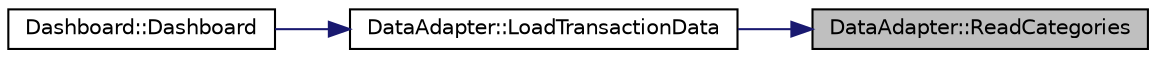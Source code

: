 digraph "DataAdapter::ReadCategories"
{
 // LATEX_PDF_SIZE
  edge [fontname="Helvetica",fontsize="10",labelfontname="Helvetica",labelfontsize="10"];
  node [fontname="Helvetica",fontsize="10",shape=record];
  rankdir="RL";
  Node1 [label="DataAdapter::ReadCategories",height=0.2,width=0.4,color="black", fillcolor="grey75", style="filled", fontcolor="black",tooltip="ReadCategories loads the category names that grouped by ref to the given QComboBox."];
  Node1 -> Node2 [dir="back",color="midnightblue",fontsize="10",style="solid",fontname="Helvetica"];
  Node2 [label="DataAdapter::LoadTransactionData",height=0.2,width=0.4,color="black", fillcolor="white", style="filled",URL="$class_data_adapter.html#a5bcb86f816305fd02bfd974e11a533f5",tooltip="LoadTransactionData loads all the transactions that are happen within the database."];
  Node2 -> Node3 [dir="back",color="midnightblue",fontsize="10",style="solid",fontname="Helvetica"];
  Node3 [label="Dashboard::Dashboard",height=0.2,width=0.4,color="black", fillcolor="white", style="filled",URL="$class_dashboard.html#a937d0e0c1b405a283f67a95eadea3e04",tooltip=" "];
}
